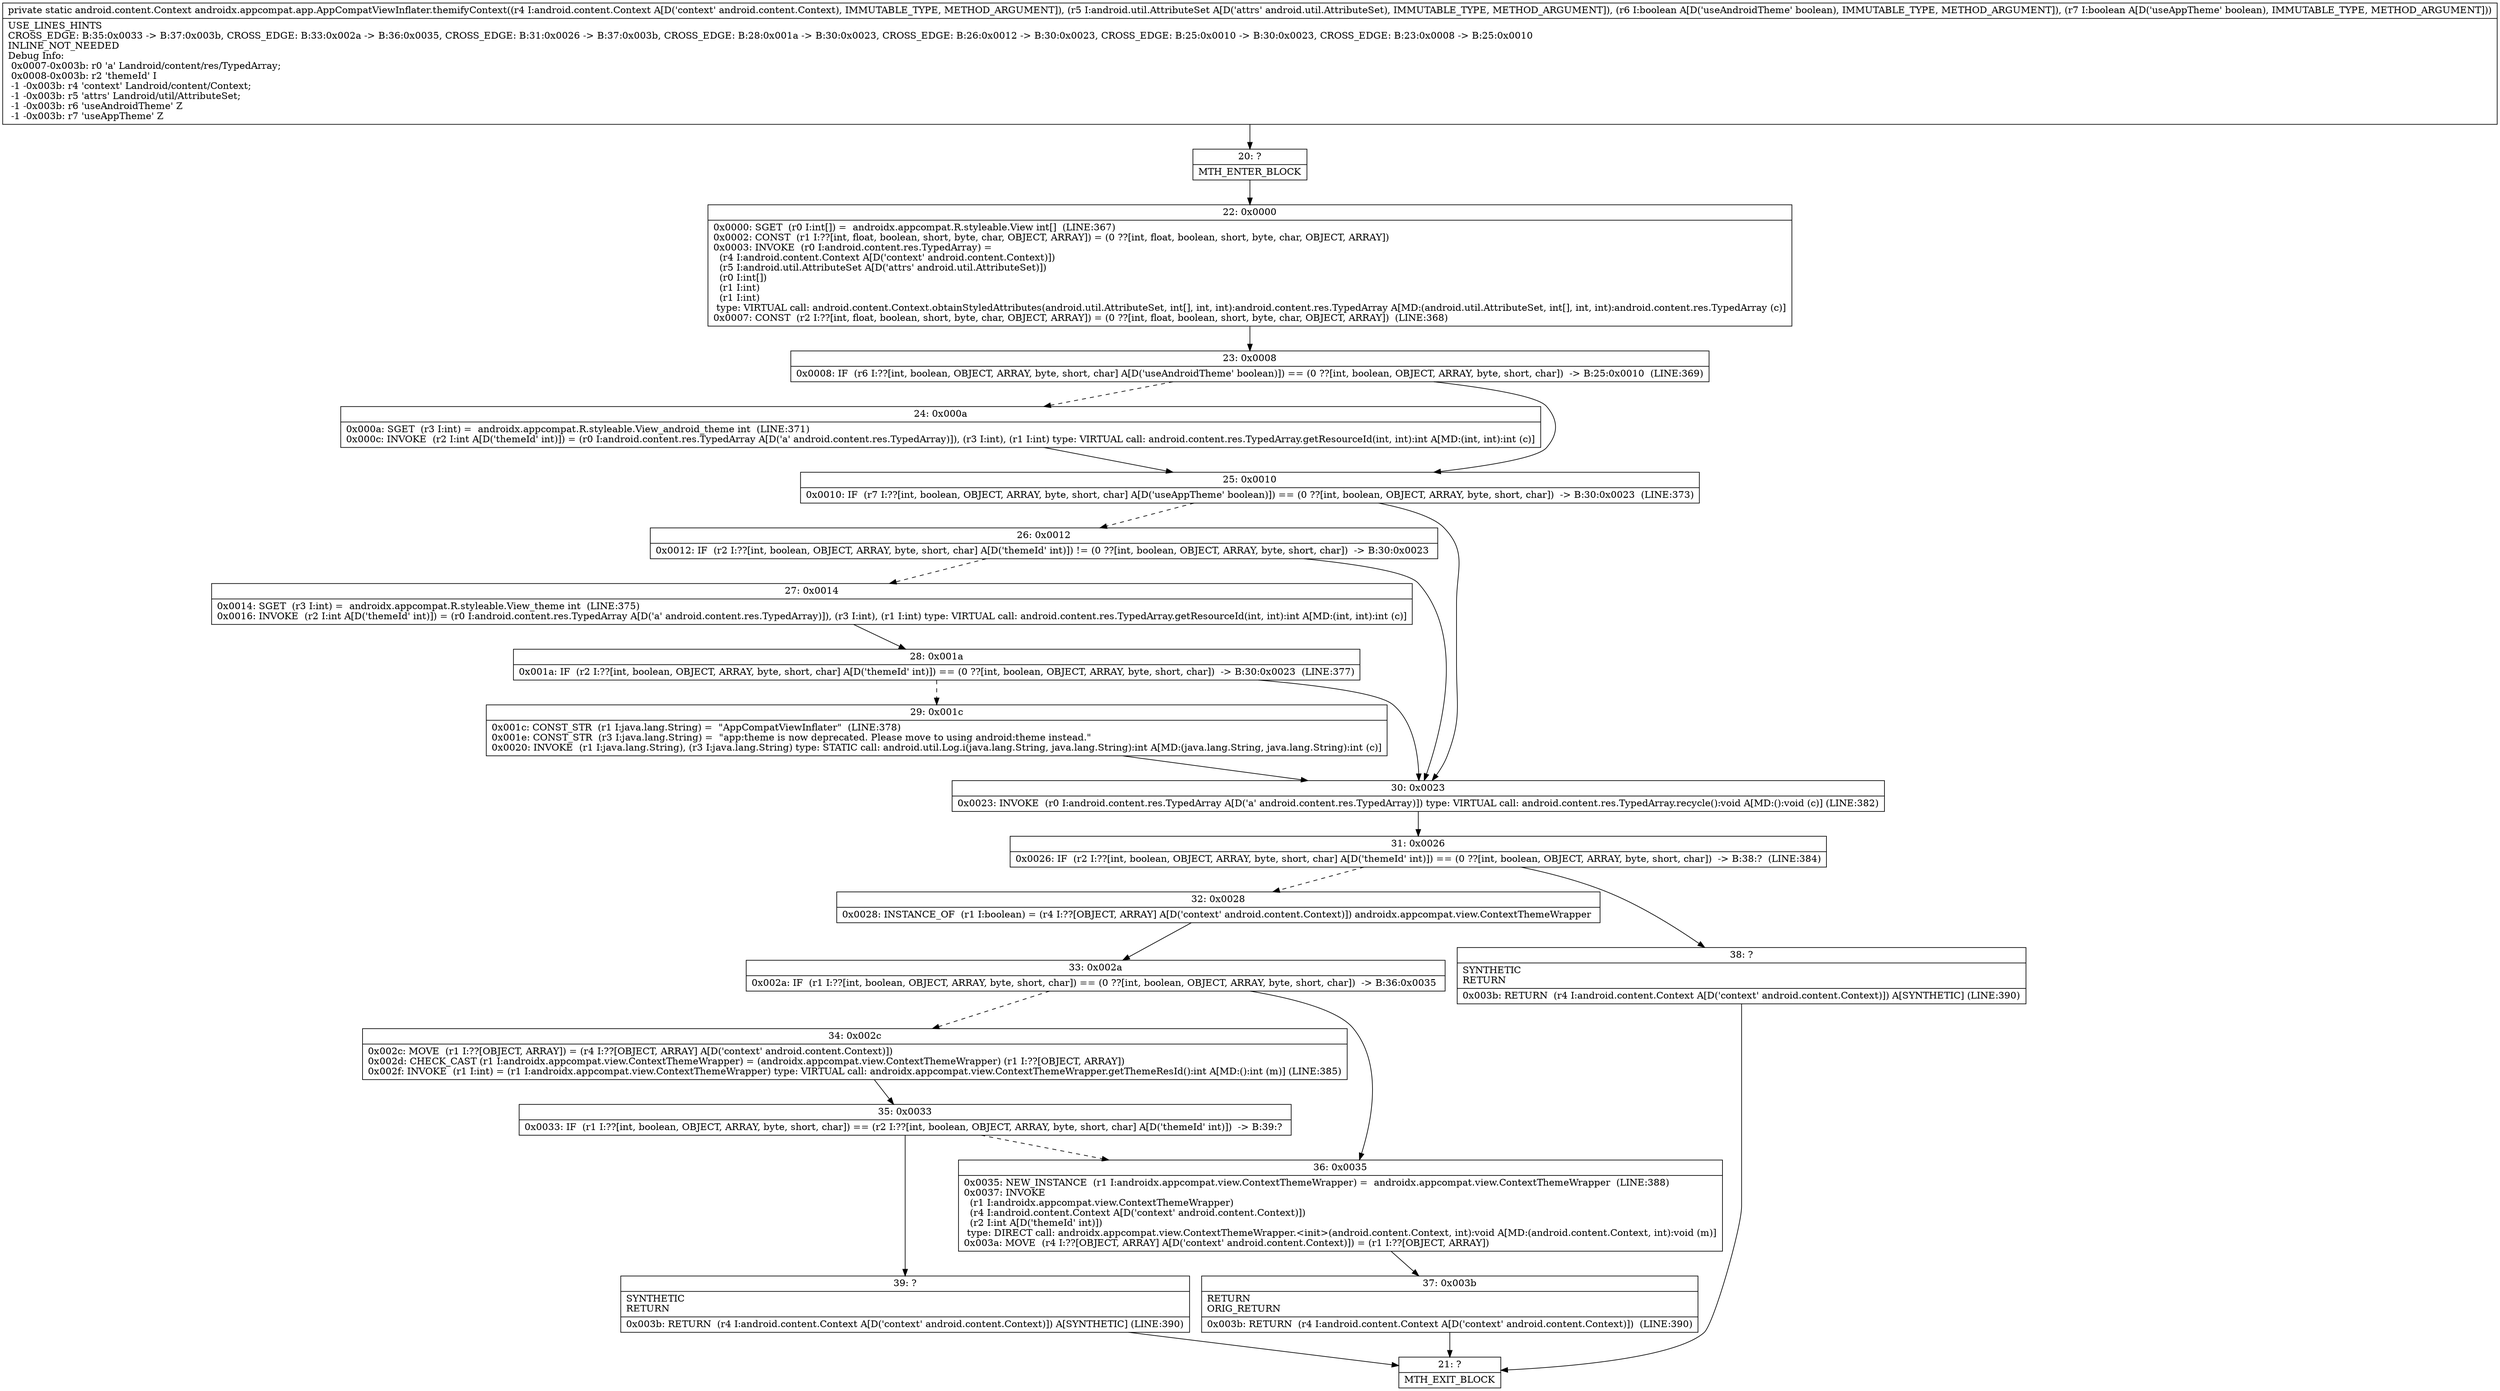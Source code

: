 digraph "CFG forandroidx.appcompat.app.AppCompatViewInflater.themifyContext(Landroid\/content\/Context;Landroid\/util\/AttributeSet;ZZ)Landroid\/content\/Context;" {
Node_20 [shape=record,label="{20\:\ ?|MTH_ENTER_BLOCK\l}"];
Node_22 [shape=record,label="{22\:\ 0x0000|0x0000: SGET  (r0 I:int[]) =  androidx.appcompat.R.styleable.View int[]  (LINE:367)\l0x0002: CONST  (r1 I:??[int, float, boolean, short, byte, char, OBJECT, ARRAY]) = (0 ??[int, float, boolean, short, byte, char, OBJECT, ARRAY]) \l0x0003: INVOKE  (r0 I:android.content.res.TypedArray) = \l  (r4 I:android.content.Context A[D('context' android.content.Context)])\l  (r5 I:android.util.AttributeSet A[D('attrs' android.util.AttributeSet)])\l  (r0 I:int[])\l  (r1 I:int)\l  (r1 I:int)\l type: VIRTUAL call: android.content.Context.obtainStyledAttributes(android.util.AttributeSet, int[], int, int):android.content.res.TypedArray A[MD:(android.util.AttributeSet, int[], int, int):android.content.res.TypedArray (c)]\l0x0007: CONST  (r2 I:??[int, float, boolean, short, byte, char, OBJECT, ARRAY]) = (0 ??[int, float, boolean, short, byte, char, OBJECT, ARRAY])  (LINE:368)\l}"];
Node_23 [shape=record,label="{23\:\ 0x0008|0x0008: IF  (r6 I:??[int, boolean, OBJECT, ARRAY, byte, short, char] A[D('useAndroidTheme' boolean)]) == (0 ??[int, boolean, OBJECT, ARRAY, byte, short, char])  \-\> B:25:0x0010  (LINE:369)\l}"];
Node_24 [shape=record,label="{24\:\ 0x000a|0x000a: SGET  (r3 I:int) =  androidx.appcompat.R.styleable.View_android_theme int  (LINE:371)\l0x000c: INVOKE  (r2 I:int A[D('themeId' int)]) = (r0 I:android.content.res.TypedArray A[D('a' android.content.res.TypedArray)]), (r3 I:int), (r1 I:int) type: VIRTUAL call: android.content.res.TypedArray.getResourceId(int, int):int A[MD:(int, int):int (c)]\l}"];
Node_25 [shape=record,label="{25\:\ 0x0010|0x0010: IF  (r7 I:??[int, boolean, OBJECT, ARRAY, byte, short, char] A[D('useAppTheme' boolean)]) == (0 ??[int, boolean, OBJECT, ARRAY, byte, short, char])  \-\> B:30:0x0023  (LINE:373)\l}"];
Node_26 [shape=record,label="{26\:\ 0x0012|0x0012: IF  (r2 I:??[int, boolean, OBJECT, ARRAY, byte, short, char] A[D('themeId' int)]) != (0 ??[int, boolean, OBJECT, ARRAY, byte, short, char])  \-\> B:30:0x0023 \l}"];
Node_27 [shape=record,label="{27\:\ 0x0014|0x0014: SGET  (r3 I:int) =  androidx.appcompat.R.styleable.View_theme int  (LINE:375)\l0x0016: INVOKE  (r2 I:int A[D('themeId' int)]) = (r0 I:android.content.res.TypedArray A[D('a' android.content.res.TypedArray)]), (r3 I:int), (r1 I:int) type: VIRTUAL call: android.content.res.TypedArray.getResourceId(int, int):int A[MD:(int, int):int (c)]\l}"];
Node_28 [shape=record,label="{28\:\ 0x001a|0x001a: IF  (r2 I:??[int, boolean, OBJECT, ARRAY, byte, short, char] A[D('themeId' int)]) == (0 ??[int, boolean, OBJECT, ARRAY, byte, short, char])  \-\> B:30:0x0023  (LINE:377)\l}"];
Node_29 [shape=record,label="{29\:\ 0x001c|0x001c: CONST_STR  (r1 I:java.lang.String) =  \"AppCompatViewInflater\"  (LINE:378)\l0x001e: CONST_STR  (r3 I:java.lang.String) =  \"app:theme is now deprecated. Please move to using android:theme instead.\" \l0x0020: INVOKE  (r1 I:java.lang.String), (r3 I:java.lang.String) type: STATIC call: android.util.Log.i(java.lang.String, java.lang.String):int A[MD:(java.lang.String, java.lang.String):int (c)]\l}"];
Node_30 [shape=record,label="{30\:\ 0x0023|0x0023: INVOKE  (r0 I:android.content.res.TypedArray A[D('a' android.content.res.TypedArray)]) type: VIRTUAL call: android.content.res.TypedArray.recycle():void A[MD:():void (c)] (LINE:382)\l}"];
Node_31 [shape=record,label="{31\:\ 0x0026|0x0026: IF  (r2 I:??[int, boolean, OBJECT, ARRAY, byte, short, char] A[D('themeId' int)]) == (0 ??[int, boolean, OBJECT, ARRAY, byte, short, char])  \-\> B:38:?  (LINE:384)\l}"];
Node_32 [shape=record,label="{32\:\ 0x0028|0x0028: INSTANCE_OF  (r1 I:boolean) = (r4 I:??[OBJECT, ARRAY] A[D('context' android.content.Context)]) androidx.appcompat.view.ContextThemeWrapper \l}"];
Node_33 [shape=record,label="{33\:\ 0x002a|0x002a: IF  (r1 I:??[int, boolean, OBJECT, ARRAY, byte, short, char]) == (0 ??[int, boolean, OBJECT, ARRAY, byte, short, char])  \-\> B:36:0x0035 \l}"];
Node_34 [shape=record,label="{34\:\ 0x002c|0x002c: MOVE  (r1 I:??[OBJECT, ARRAY]) = (r4 I:??[OBJECT, ARRAY] A[D('context' android.content.Context)]) \l0x002d: CHECK_CAST (r1 I:androidx.appcompat.view.ContextThemeWrapper) = (androidx.appcompat.view.ContextThemeWrapper) (r1 I:??[OBJECT, ARRAY]) \l0x002f: INVOKE  (r1 I:int) = (r1 I:androidx.appcompat.view.ContextThemeWrapper) type: VIRTUAL call: androidx.appcompat.view.ContextThemeWrapper.getThemeResId():int A[MD:():int (m)] (LINE:385)\l}"];
Node_35 [shape=record,label="{35\:\ 0x0033|0x0033: IF  (r1 I:??[int, boolean, OBJECT, ARRAY, byte, short, char]) == (r2 I:??[int, boolean, OBJECT, ARRAY, byte, short, char] A[D('themeId' int)])  \-\> B:39:? \l}"];
Node_39 [shape=record,label="{39\:\ ?|SYNTHETIC\lRETURN\l|0x003b: RETURN  (r4 I:android.content.Context A[D('context' android.content.Context)]) A[SYNTHETIC] (LINE:390)\l}"];
Node_21 [shape=record,label="{21\:\ ?|MTH_EXIT_BLOCK\l}"];
Node_36 [shape=record,label="{36\:\ 0x0035|0x0035: NEW_INSTANCE  (r1 I:androidx.appcompat.view.ContextThemeWrapper) =  androidx.appcompat.view.ContextThemeWrapper  (LINE:388)\l0x0037: INVOKE  \l  (r1 I:androidx.appcompat.view.ContextThemeWrapper)\l  (r4 I:android.content.Context A[D('context' android.content.Context)])\l  (r2 I:int A[D('themeId' int)])\l type: DIRECT call: androidx.appcompat.view.ContextThemeWrapper.\<init\>(android.content.Context, int):void A[MD:(android.content.Context, int):void (m)]\l0x003a: MOVE  (r4 I:??[OBJECT, ARRAY] A[D('context' android.content.Context)]) = (r1 I:??[OBJECT, ARRAY]) \l}"];
Node_37 [shape=record,label="{37\:\ 0x003b|RETURN\lORIG_RETURN\l|0x003b: RETURN  (r4 I:android.content.Context A[D('context' android.content.Context)])  (LINE:390)\l}"];
Node_38 [shape=record,label="{38\:\ ?|SYNTHETIC\lRETURN\l|0x003b: RETURN  (r4 I:android.content.Context A[D('context' android.content.Context)]) A[SYNTHETIC] (LINE:390)\l}"];
MethodNode[shape=record,label="{private static android.content.Context androidx.appcompat.app.AppCompatViewInflater.themifyContext((r4 I:android.content.Context A[D('context' android.content.Context), IMMUTABLE_TYPE, METHOD_ARGUMENT]), (r5 I:android.util.AttributeSet A[D('attrs' android.util.AttributeSet), IMMUTABLE_TYPE, METHOD_ARGUMENT]), (r6 I:boolean A[D('useAndroidTheme' boolean), IMMUTABLE_TYPE, METHOD_ARGUMENT]), (r7 I:boolean A[D('useAppTheme' boolean), IMMUTABLE_TYPE, METHOD_ARGUMENT]))  | USE_LINES_HINTS\lCROSS_EDGE: B:35:0x0033 \-\> B:37:0x003b, CROSS_EDGE: B:33:0x002a \-\> B:36:0x0035, CROSS_EDGE: B:31:0x0026 \-\> B:37:0x003b, CROSS_EDGE: B:28:0x001a \-\> B:30:0x0023, CROSS_EDGE: B:26:0x0012 \-\> B:30:0x0023, CROSS_EDGE: B:25:0x0010 \-\> B:30:0x0023, CROSS_EDGE: B:23:0x0008 \-\> B:25:0x0010\lINLINE_NOT_NEEDED\lDebug Info:\l  0x0007\-0x003b: r0 'a' Landroid\/content\/res\/TypedArray;\l  0x0008\-0x003b: r2 'themeId' I\l  \-1 \-0x003b: r4 'context' Landroid\/content\/Context;\l  \-1 \-0x003b: r5 'attrs' Landroid\/util\/AttributeSet;\l  \-1 \-0x003b: r6 'useAndroidTheme' Z\l  \-1 \-0x003b: r7 'useAppTheme' Z\l}"];
MethodNode -> Node_20;Node_20 -> Node_22;
Node_22 -> Node_23;
Node_23 -> Node_24[style=dashed];
Node_23 -> Node_25;
Node_24 -> Node_25;
Node_25 -> Node_26[style=dashed];
Node_25 -> Node_30;
Node_26 -> Node_27[style=dashed];
Node_26 -> Node_30;
Node_27 -> Node_28;
Node_28 -> Node_29[style=dashed];
Node_28 -> Node_30;
Node_29 -> Node_30;
Node_30 -> Node_31;
Node_31 -> Node_32[style=dashed];
Node_31 -> Node_38;
Node_32 -> Node_33;
Node_33 -> Node_34[style=dashed];
Node_33 -> Node_36;
Node_34 -> Node_35;
Node_35 -> Node_36[style=dashed];
Node_35 -> Node_39;
Node_39 -> Node_21;
Node_36 -> Node_37;
Node_37 -> Node_21;
Node_38 -> Node_21;
}

